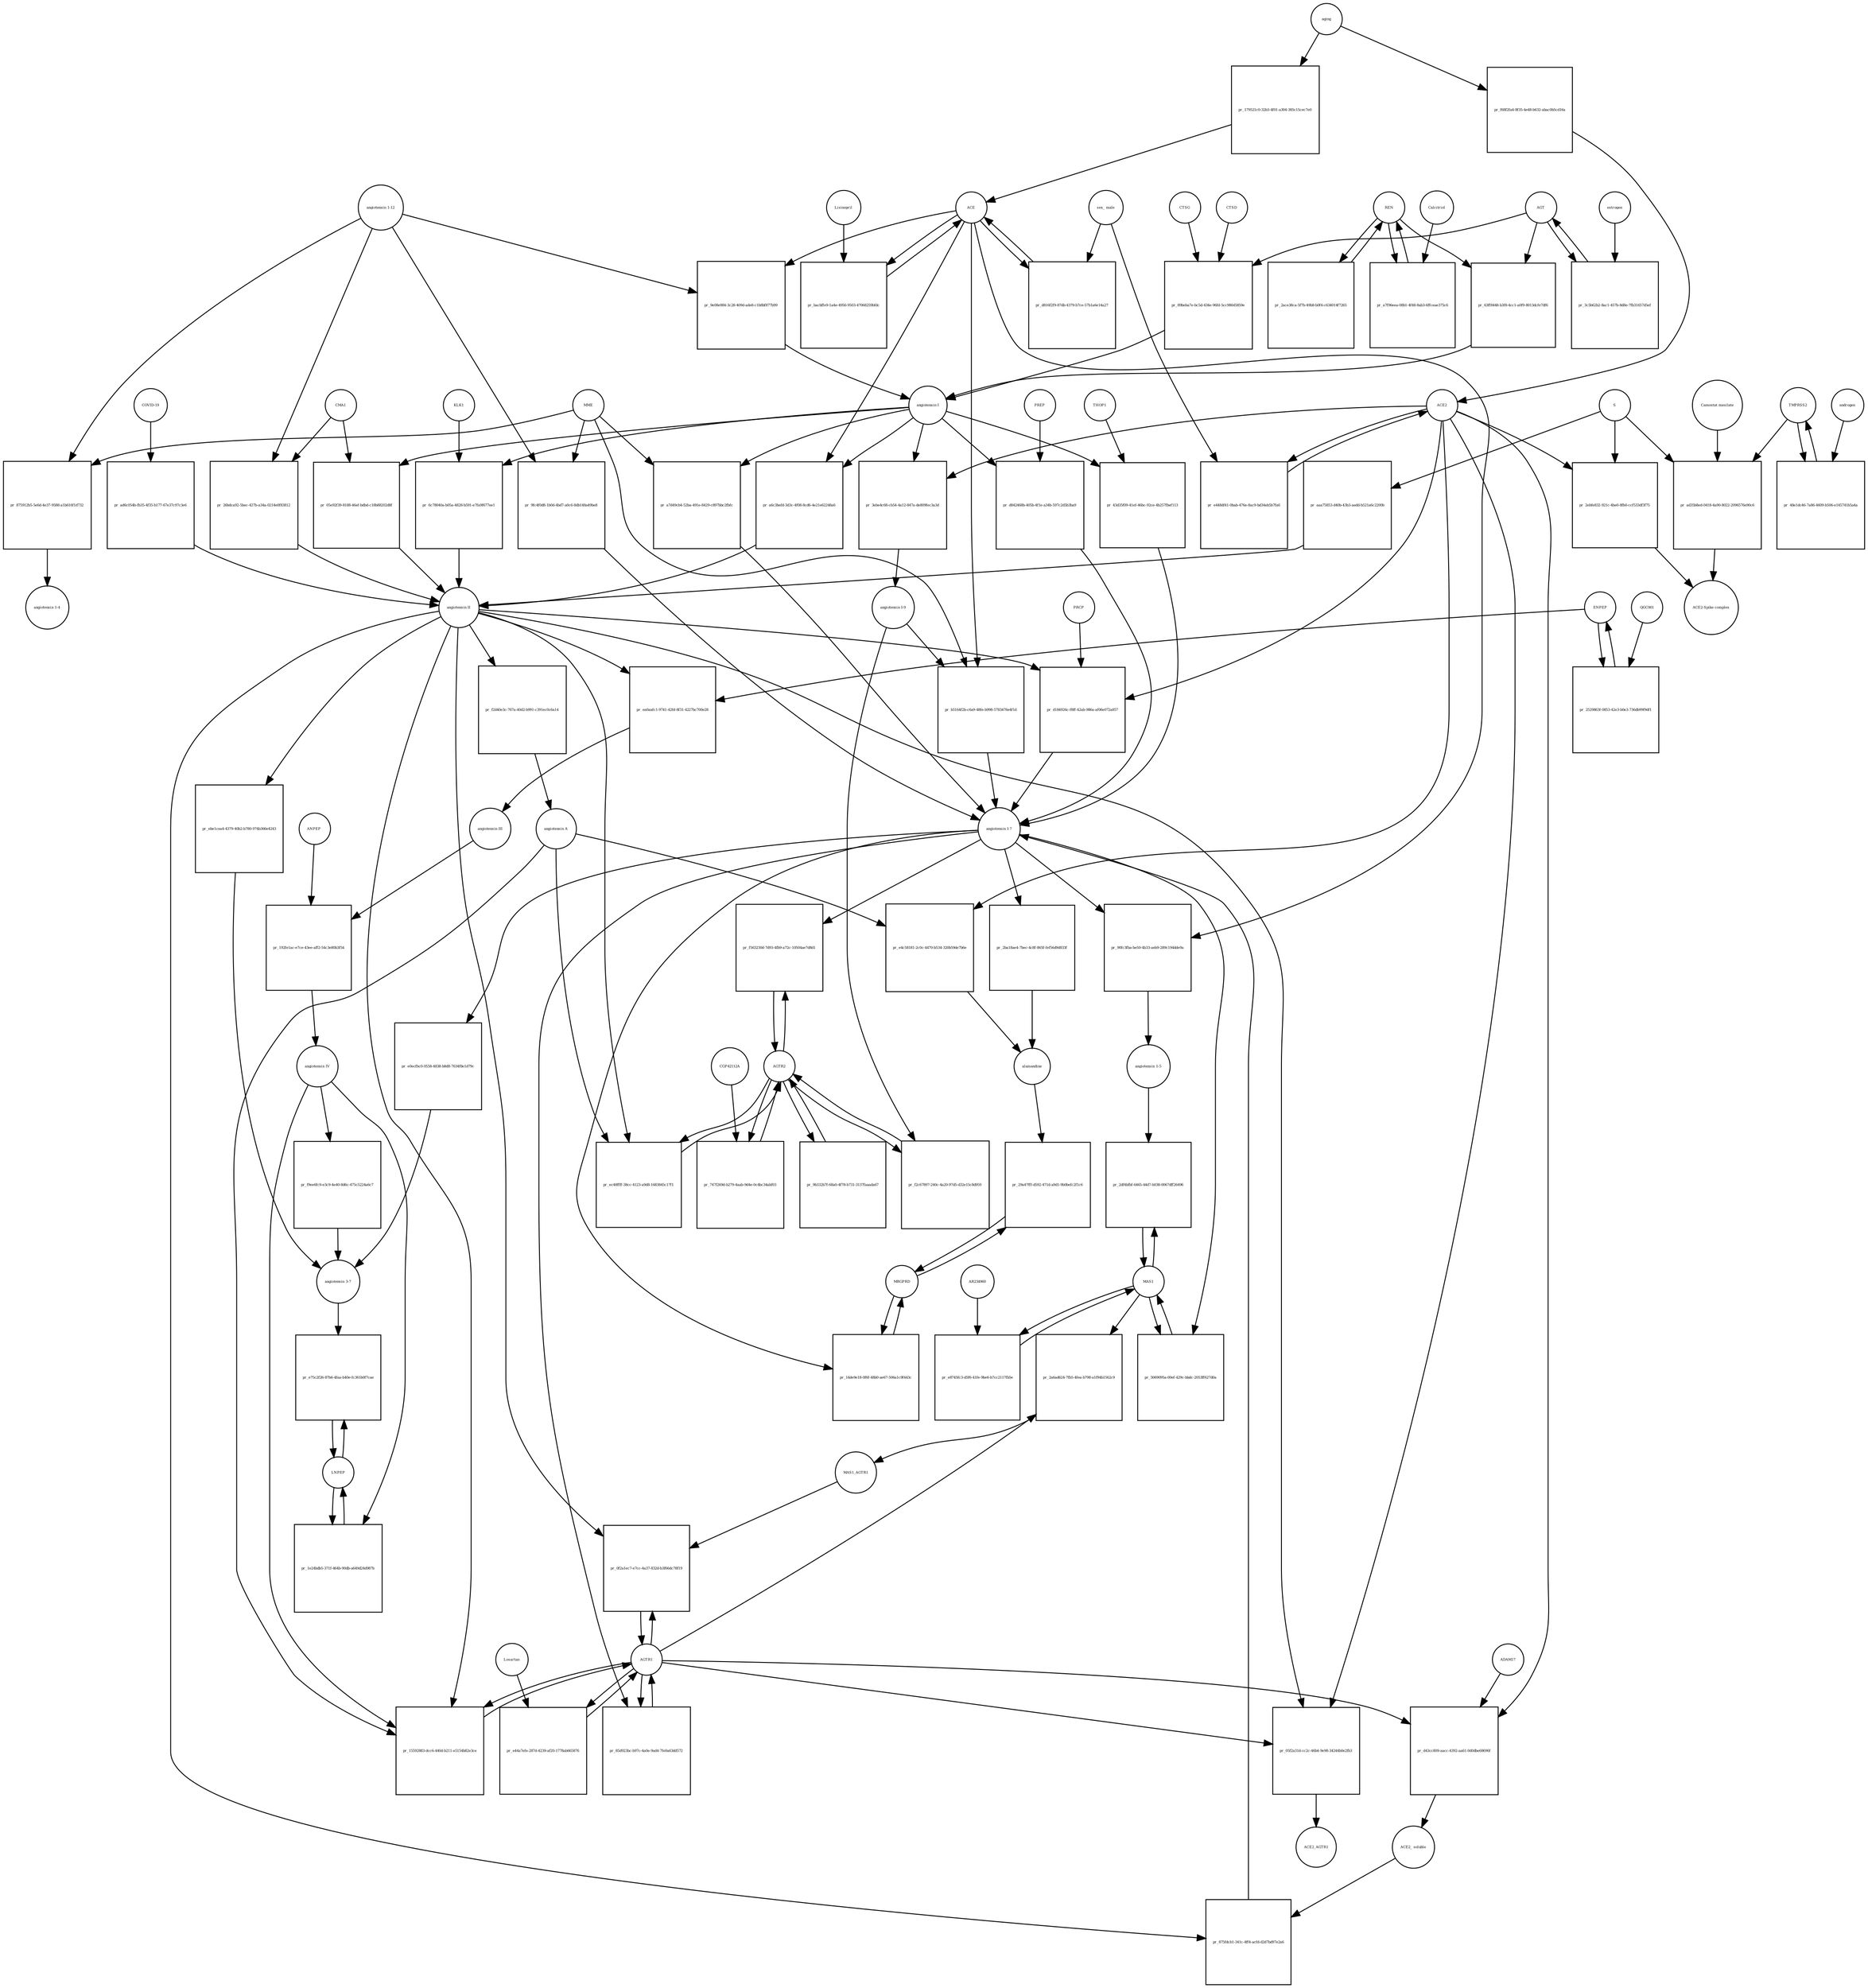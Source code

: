 strict digraph  {
"angiotensin I" [annotation="urn_miriam_obo.chebi_CHEBI%3A2718", bipartite=0, cls="simple chemical", fontsize=4, label="angiotensin I", shape=circle];
"pr_a6c3befd-3d3c-4f08-8cd6-4e21e62248a6" [annotation="", bipartite=1, cls=process, fontsize=4, label="pr_a6c3befd-3d3c-4f08-8cd6-4e21e62248a6", shape=square];
"angiotensin II" [annotation="urn_miriam_obo.chebi_CHEBI%3A2718", bipartite=0, cls="simple chemical", fontsize=4, label="angiotensin II", shape=circle];
ACE [annotation="urn_miriam_hgnc_HGNC%3A2707", bipartite=0, cls=macromolecule, fontsize=4, label=ACE, shape=circle];
"pr_3ebe4c68-cb54-4a12-847a-de809fec3a3d" [annotation="", bipartite=1, cls=process, fontsize=4, label="pr_3ebe4c68-cb54-4a12-847a-de809fec3a3d", shape=square];
"angiotensin I-9" [annotation="urn_miriam_obo.chebi_CHEBI%3A80128", bipartite=0, cls="simple chemical", fontsize=4, label="angiotensin I-9", shape=circle];
ACE2 [annotation="urn_miriam_hgnc_HGNC%3A13557", bipartite=0, cls=macromolecule, fontsize=4, label=ACE2, shape=circle];
"pr_b5164f2b-c6a9-48fe-b998-5783476e4f1d" [annotation="", bipartite=1, cls=process, fontsize=4, label="pr_b5164f2b-c6a9-48fe-b998-5783476e4f1d", shape=square];
"angiotensin I-7" [annotation="urn_miriam_obo.chebi_CHEBI%3A55438", bipartite=0, cls="simple chemical", fontsize=4, label="angiotensin I-7", shape=circle];
MME [annotation="urn_miriam_hgnc_HGNC%3A7154", bipartite=0, cls=macromolecule, fontsize=4, label=MME, shape=circle];
"pr_d184926c-f8ff-42ab-986a-af06e072a857" [annotation="", bipartite=1, cls=process, fontsize=4, label="pr_d184926c-f8ff-42ab-986a-af06e072a857", shape=square];
PRCP [annotation="urn_miriam_hgnc_HGNC%3A9344", bipartite=0, cls=macromolecule, fontsize=4, label=PRCP, shape=circle];
"pr_90fc3fba-be50-4b33-aeb9-289c194dde9a" [annotation="", bipartite=1, cls=process, fontsize=4, label="pr_90fc3fba-be50-4b33-aeb9-289c194dde9a", shape=square];
"angiotensin 1-5" [annotation="urn_miriam_obo.chebi_CHEBI%3A80129", bipartite=0, cls="simple chemical", fontsize=4, label="angiotensin 1-5", shape=circle];
REN [annotation="urn_miriam_hgnc_HGNC%3A9958", bipartite=0, cls=macromolecule, fontsize=4, label=REN, shape=circle];
"pr_a7f96eea-08b1-4f48-8ab3-6ffceae375c6" [annotation="", bipartite=1, cls="omitted process", fontsize=4, label="pr_a7f96eea-08b1-4f48-8ab3-6ffceae375c6", shape=square];
Calcitriol [annotation="urn_miriam_obo.chebi_CHEBI%3A17823", bipartite=0, cls="simple chemical", fontsize=4, label=Calcitriol, shape=circle];
AGT [annotation="urn_miriam_hgnc_HGNC%3A333", bipartite=0, cls=macromolecule, fontsize=4, label=AGT, shape=circle];
"pr_63ff8448-b3f8-4cc1-a0f9-8013dcfe7df6" [annotation="", bipartite=1, cls=process, fontsize=4, label="pr_63ff8448-b3f8-4cc1-a0f9-8013dcfe7df6", shape=square];
"pr_a7d49cb4-52ba-491e-8429-c897bbc2fbfc" [annotation="", bipartite=1, cls=process, fontsize=4, label="pr_a7d49cb4-52ba-491e-8429-c897bbc2fbfc", shape=square];
MAS1 [annotation="urn_miriam_hgnc_HGNC%3A6899", bipartite=0, cls=macromolecule, fontsize=4, label=MAS1, shape=circle];
"pr_2df4bfbf-6465-44d7-b038-0067dff26496" [annotation="", bipartite=1, cls=process, fontsize=4, label="pr_2df4bfbf-6465-44d7-b038-0067dff26496", shape=square];
"pr_2ba18ae4-7bec-4c8f-865f-fef56d9d833f" [annotation="", bipartite=1, cls=process, fontsize=4, label="pr_2ba18ae4-7bec-4c8f-865f-fef56d9d833f", shape=square];
alamandine [annotation="", bipartite=0, cls="simple chemical", fontsize=4, label=alamandine, shape=circle];
"pr_f2d40e3c-767a-40d2-b991-c391ec0c6a14" [annotation="", bipartite=1, cls=process, fontsize=4, label="pr_f2d40e3c-767a-40d2-b991-c391ec0c6a14", shape=square];
"angiotensin A" [annotation="urn_miriam_kegg.compound_C20970", bipartite=0, cls="simple chemical", fontsize=4, label="angiotensin A", shape=circle];
"pr_e4c58181-2c0c-4470-b534-320b59de7b6e" [annotation="", bipartite=1, cls=process, fontsize=4, label="pr_e4c58181-2c0c-4470-b534-320b59de7b6e", shape=square];
"pr_ea0aafc1-9741-42fd-8f31-4227bc700e28" [annotation="", bipartite=1, cls=process, fontsize=4, label="pr_ea0aafc1-9741-42fd-8f31-4227bc700e28", shape=square];
"angiotensin III" [annotation="urn_miriam_obo.chebi_CHEBI%3A89666", bipartite=0, cls="simple chemical", fontsize=4, label="angiotensin III", shape=circle];
ENPEP [annotation="", bipartite=0, cls=macromolecule, fontsize=4, label=ENPEP, shape=circle];
"pr_192fe1ac-e7ce-43ee-aff2-54c3e80b3f54" [annotation="", bipartite=1, cls=process, fontsize=4, label="pr_192fe1ac-e7ce-43ee-aff2-54c3e80b3f54", shape=square];
"angiotensin IV" [annotation="urn_miriam_pubmed_32333398|urn_miriam_obo.chebi_CHEBI%3A80127", bipartite=0, cls="simple chemical", fontsize=4, label="angiotensin IV", shape=circle];
"ANPEP " [annotation="urn_miriam_hgnc_HGNC%3A500", bipartite=0, cls=macromolecule, fontsize=4, label="ANPEP ", shape=circle];
AGTR2 [annotation="urn_miriam_hgnc_HGNC%3A338", bipartite=0, cls=macromolecule, fontsize=4, label=AGTR2, shape=circle];
"pr_747f269d-b279-4aab-9d4e-0c4bc34abf03" [annotation="", bipartite=1, cls=process, fontsize=4, label="pr_747f269d-b279-4aab-9d4e-0c4bc34abf03", shape=square];
CGP42112A [annotation="urn_miriam_obo.chebi_CHEBI%3A147302", bipartite=0, cls="simple chemical", fontsize=4, label=CGP42112A, shape=circle];
"pr_2ace38ca-5f7b-49b8-b0f4-c634014f7265" [annotation="", bipartite=1, cls=process, fontsize=4, label="pr_2ace38ca-5f7b-49b8-b0f4-c634014f7265", shape=square];
"pr_d43cc809-aacc-4392-aa61-0d0dbe68696f" [annotation="", bipartite=1, cls=process, fontsize=4, label="pr_d43cc809-aacc-4392-aa61-0d0dbe68696f", shape=square];
"ACE2_ soluble" [annotation="urn_miriam_hgnc.symbol_ACE2", bipartite=0, cls=macromolecule, fontsize=4, label="ACE2_ soluble", shape=circle];
ADAM17 [annotation="urn_miriam_hgnc_HGNC%3A195", bipartite=0, cls=macromolecule, fontsize=4, label=ADAM17, shape=circle];
AGTR1 [annotation="urn_miriam_hgnc_HGNC%3A336", bipartite=0, cls=macromolecule, fontsize=4, label=AGTR1, shape=circle];
"pr_ec48ffff-38cc-4123-a9d8-1683845c17f1" [annotation="", bipartite=1, cls=process, fontsize=4, label="pr_ec48ffff-38cc-4123-a9d8-1683845c17f1", shape=square];
"pr_f68f2fa4-8f35-4e48-b632-abac0b5cd16a" [annotation="", bipartite=1, cls=process, fontsize=4, label="pr_f68f2fa4-8f35-4e48-b632-abac0b5cd16a", shape=square];
aging [annotation="urn_miriam_obo.go_GO%3A0007568", bipartite=0, cls=phenotype, fontsize=4, label=aging, shape=circle];
MRGPRD [annotation="urn_miriam_hgnc_HGNC%3A29626", bipartite=0, cls=macromolecule, fontsize=4, label=MRGPRD, shape=circle];
"pr_29a47fff-d592-471d-a9d1-9b0befc2f1c6" [annotation="", bipartite=1, cls=process, fontsize=4, label="pr_29a47fff-d592-471d-a9d1-9b0befc2f1c6", shape=square];
"pr_875fdcb1-341c-4ff4-acfd-d2d7bd97e2a6" [annotation="", bipartite=1, cls=process, fontsize=4, label="pr_875fdcb1-341c-4ff4-acfd-d2d7bd97e2a6", shape=square];
"pr_179521c0-32b3-4f01-a304-385c15cec7e0" [annotation="", bipartite=1, cls=process, fontsize=4, label="pr_179521c0-32b3-4f01-a304-385c15cec7e0", shape=square];
"pr_e448df41-0bab-476e-8ac9-bd34eb5b7fa6" [annotation="", bipartite=1, cls=process, fontsize=4, label="pr_e448df41-0bab-476e-8ac9-bd34eb5b7fa6", shape=square];
"sex_ male" [annotation=urn_miriam_mesh_D008297, bipartite=0, cls=phenotype, fontsize=4, label="sex_ male", shape=circle];
"pr_aaa75853-d40b-43b3-aedd-b521a6c2200b" [annotation="", bipartite=1, cls=process, fontsize=4, label="pr_aaa75853-d40b-43b3-aedd-b521a6c2200b", shape=square];
S [annotation="urn_miriam_uniprot_P0DTC2|urn_miriam_uniprot_P59594", bipartite=0, cls=macromolecule, fontsize=4, label=S, shape=circle];
"pr_d816f2f9-87db-4379-b7ce-57b1a6e14a27" [annotation="", bipartite=1, cls=process, fontsize=4, label="pr_d816f2f9-87db-4379-b7ce-57b1a6e14a27", shape=square];
"pr_15592883-dcc6-440d-b211-e5154b82e3ce" [annotation="", bipartite=1, cls=process, fontsize=4, label="pr_15592883-dcc6-440d-b211-e5154b82e3ce", shape=square];
"pr_05f2a31d-cc2c-46b4-9e98-34244b0e2fb3" [annotation="", bipartite=1, cls=process, fontsize=4, label="pr_05f2a31d-cc2c-46b4-9e98-34244b0e2fb3", shape=square];
ACE2_AGTR1 [annotation=urn_miriam_pubmed_25225202, bipartite=0, cls=complex, fontsize=4, label=ACE2_AGTR1, shape=circle];
"pr_2ebfe832-921c-4be0-8fb0-ccf533df3f75" [annotation="", bipartite=1, cls=process, fontsize=4, label="pr_2ebfe832-921c-4be0-8fb0-ccf533df3f75", shape=square];
"ACE2-Spike complex" [annotation=urn_miriam_pubmed_32275855, bipartite=0, cls=complex, fontsize=4, label="ACE2-Spike complex", shape=circle];
"pr_ad6c054b-fb35-4f35-b177-67e37c97c3e6" [annotation="", bipartite=1, cls=process, fontsize=4, label="pr_ad6c054b-fb35-4f35-b177-67e37c97c3e6", shape=square];
"COVID-19" [annotation="urn_miriam_taxonomy_2697049|urn_miriam_mesh_C000657245", bipartite=0, cls=phenotype, fontsize=4, label="COVID-19", shape=circle];
"angiotensin 1-12" [annotation=urn_miriam_pubmed_27465904, bipartite=0, cls="simple chemical", fontsize=4, label="angiotensin 1-12", shape=circle];
"pr_26bdca92-5bec-427b-a34a-0214e0f83812" [annotation="", bipartite=1, cls=process, fontsize=4, label="pr_26bdca92-5bec-427b-a34a-0214e0f83812", shape=square];
CMA1 [annotation="urn_miriam_hgnc_HGNC%3A2097", bipartite=0, cls=macromolecule, fontsize=4, label=CMA1, shape=circle];
TMPRSS2 [annotation="urn_miriam_hgnc_HGNC%3A11876", bipartite=0, cls=macromolecule, fontsize=4, label=TMPRSS2, shape=circle];
"pr_48e1dc46-7a86-4609-b506-e145741b5a4a" [annotation="", bipartite=1, cls="omitted process", fontsize=4, label="pr_48e1dc46-7a86-4609-b506-e145741b5a4a", shape=square];
androgen [annotation="urn_miriam_obo.chebi_CHEBI%3A50113", bipartite=0, cls="simple chemical", fontsize=4, label=androgen, shape=circle];
"pr_3c5b62b2-8ac1-457b-8d8e-7fb31657d5ef" [annotation="", bipartite=1, cls="omitted process", fontsize=4, label="pr_3c5b62b2-8ac1-457b-8d8e-7fb31657d5ef", shape=square];
estrogen [annotation="urn_miriam_obo.chebi_CHEBI%3A50114", bipartite=0, cls="simple chemical", fontsize=4, label=estrogen, shape=circle];
"pr_875912b5-5e6d-4e37-9588-a1b616f1d732" [annotation="", bipartite=1, cls=process, fontsize=4, label="pr_875912b5-5e6d-4e37-9588-a1b616f1d732", shape=square];
"angiotensin 1-4" [annotation=urn_miriam_pubmed_22490446, bipartite=0, cls="simple chemical", fontsize=4, label="angiotensin 1-4", shape=circle];
"pr_2a6ad624-7fb5-4fea-b798-a1f94b1562c9" [annotation="", bipartite=1, cls=process, fontsize=4, label="pr_2a6ad624-7fb5-4fea-b798-a1f94b1562c9", shape=square];
MAS1_AGTR1 [annotation=urn_miriam_pubmed_15809376, bipartite=0, cls=complex, fontsize=4, label=MAS1_AGTR1, shape=circle];
"pr_0f2a1ec7-e7cc-4a37-832d-b3f66dc78f19" [annotation="", bipartite=1, cls=process, fontsize=4, label="pr_0f2a1ec7-e7cc-4a37-832d-b3f66dc78f19", shape=square];
"pr_bacbffe9-1a4e-4956-9503-47068259bfdc" [annotation="", bipartite=1, cls=process, fontsize=4, label="pr_bacbffe9-1a4e-4956-9503-47068259bfdc", shape=square];
Lisinopril [annotation="urn_miriam_obo.chebi_CHEBI%3A43755", bipartite=0, cls="simple chemical", fontsize=4, label=Lisinopril, shape=circle];
"pr_9e08e984-3c28-409d-ade8-c1b8bf877b99" [annotation="", bipartite=1, cls=process, fontsize=4, label="pr_9e08e984-3c28-409d-ade8-c1b8bf877b99", shape=square];
LNPEP [annotation="urn_miriam_hgnc_HGNC%3A6656", bipartite=0, cls=macromolecule, fontsize=4, label=LNPEP, shape=circle];
"pr_1e24bdb5-371f-464b-90db-a649d24d987b" [annotation="", bipartite=1, cls=process, fontsize=4, label="pr_1e24bdb5-371f-464b-90db-a649d24d987b", shape=square];
"pr_9fc4f0d8-1b0d-4bd7-a0c6-8db148a49be8" [annotation="", bipartite=1, cls=process, fontsize=4, label="pr_9fc4f0d8-1b0d-4bd7-a0c6-8db148a49be8", shape=square];
"pr_e8745fc3-d5f6-41fe-9be6-b7cc2117fb5e" [annotation="", bipartite=1, cls=process, fontsize=4, label="pr_e8745fc3-d5f6-41fe-9be6-b7cc2117fb5e", shape=square];
AR234960 [annotation="urn_miriam_pubchem.compound_146025955", bipartite=0, cls="simple chemical", fontsize=4, label=AR234960, shape=circle];
"pr_2529863f-0853-42e3-b0e3-736db99f9df1" [annotation="", bipartite=1, cls=process, fontsize=4, label="pr_2529863f-0853-42e3-b0e3-736db99f9df1", shape=square];
QGC001 [annotation=urn_miriam_pubmed_24337978, bipartite=0, cls="simple chemical", fontsize=4, label=QGC001, shape=circle];
"pr_89beba7e-bc5d-434e-96fd-5cc980d5859e" [annotation="", bipartite=1, cls=process, fontsize=4, label="pr_89beba7e-bc5d-434e-96fd-5cc980d5859e", shape=square];
CTSD [annotation="urn_miriam_hgnc_HGNC%3A2529", bipartite=0, cls=macromolecule, fontsize=4, label=CTSD, shape=circle];
CTSG [annotation="urn_miriam_hgnc_HGNC%3A2532", bipartite=0, cls=macromolecule, fontsize=4, label=CTSG, shape=circle];
"pr_05e92f39-8188-46ef-bdbd-c18b88202d8f" [annotation="", bipartite=1, cls=process, fontsize=4, label="pr_05e92f39-8188-46ef-bdbd-c18b88202d8f", shape=square];
"pr_6c78040a-b05a-4828-b591-e7fa9f677ee1" [annotation="", bipartite=1, cls=process, fontsize=4, label="pr_6c78040a-b05a-4828-b591-e7fa9f677ee1", shape=square];
KLK1 [annotation="urn_miriam_hgnc_HGNC%3A6357|urn_miriam_pubmed_6555043", bipartite=0, cls=macromolecule, fontsize=4, label=KLK1, shape=circle];
"pr_43d35f09-41ef-46bc-92ce-4b257fbef113" [annotation="", bipartite=1, cls=process, fontsize=4, label="pr_43d35f09-41ef-46bc-92ce-4b257fbef113", shape=square];
THOP1 [annotation="urn_miriam_hgnc_HGNC%3A11793", bipartite=0, cls=macromolecule, fontsize=4, label=THOP1, shape=circle];
"pr_d842468b-405b-4f1e-a34b-597c2d5b3ba9" [annotation="", bipartite=1, cls=process, fontsize=4, label="pr_d842468b-405b-4f1e-a34b-597c2d5b3ba9", shape=square];
PREP [annotation="urn_miriam_hgnc_HGNC%3A9358", bipartite=0, cls=macromolecule, fontsize=4, label=PREP, shape=circle];
"pr_e44a7efe-287d-4239-af20-1778ab665876" [annotation="", bipartite=1, cls=process, fontsize=4, label="pr_e44a7efe-287d-4239-af20-1778ab665876", shape=square];
Losartan [annotation="urn_miriam_obo.chebi_CHEBI%3A6541", bipartite=0, cls="simple chemical", fontsize=4, label=Losartan, shape=circle];
"pr_85d923bc-b97c-4a0e-9ad4-7fe0a63dd572" [annotation="", bipartite=1, cls=process, fontsize=4, label="pr_85d923bc-b97c-4a0e-9ad4-7fe0a63dd572", shape=square];
"pr_9b332b7f-68a0-4f78-b731-3137faaada67" [annotation="", bipartite=1, cls=process, fontsize=4, label="pr_9b332b7f-68a0-4f78-b731-3137faaada67", shape=square];
"pr_f563230d-7d93-4fb9-a72c-10504ae7d8d1" [annotation="", bipartite=1, cls=process, fontsize=4, label="pr_f563230d-7d93-4fb9-a72c-10504ae7d8d1", shape=square];
"pr_f2c67897-240c-4a20-97d5-d32e15c8d959" [annotation="", bipartite=1, cls=process, fontsize=4, label="pr_f2c67897-240c-4a20-97d5-d32e15c8d959", shape=square];
"pr_5069095a-00ef-429c-bbdc-2053ff627d0a" [annotation="", bipartite=1, cls=process, fontsize=4, label="pr_5069095a-00ef-429c-bbdc-2053ff627d0a", shape=square];
"pr_14de9e18-0f6f-48b0-ae67-506a1c9f443c" [annotation="", bipartite=1, cls=process, fontsize=4, label="pr_14de9e18-0f6f-48b0-ae67-506a1c9f443c", shape=square];
"pr_e0ecfbc0-0558-4838-b8d8-7634f8e1d79c" [annotation="", bipartite=1, cls=process, fontsize=4, label="pr_e0ecfbc0-0558-4838-b8d8-7634f8e1d79c", shape=square];
"angiotensin 3-7" [annotation=urn_miriam_pubmed_30934934, bipartite=0, cls="simple chemical", fontsize=4, label="angiotensin 3-7", shape=circle];
"pr_ebe1cea4-4379-40b2-b780-974b366e4243" [annotation="", bipartite=1, cls=process, fontsize=4, label="pr_ebe1cea4-4379-40b2-b780-974b366e4243", shape=square];
"pr_f9ee6fc9-e3c9-4e40-8d6c-475c5224a6c7" [annotation="", bipartite=1, cls=process, fontsize=4, label="pr_f9ee6fc9-e3c9-4e40-8d6c-475c5224a6c7", shape=square];
"pr_ad35b8ed-0418-4a90-8022-2096576e90c6" [annotation="", bipartite=1, cls="omitted process", fontsize=4, label="pr_ad35b8ed-0418-4a90-8022-2096576e90c6", shape=square];
"Camostat mesilate" [annotation="urn_miriam_obo.chebi_CHEBI%3A135632", bipartite=0, cls="simple chemical", fontsize=4, label="Camostat mesilate", shape=circle];
"pr_e75c2f26-87b6-4faa-b40e-fc361b0f7cae" [annotation="", bipartite=1, cls=process, fontsize=4, label="pr_e75c2f26-87b6-4faa-b40e-fc361b0f7cae", shape=square];
"angiotensin I" -> "pr_a6c3befd-3d3c-4f08-8cd6-4e21e62248a6"  [annotation="", interaction_type=consumption];
"angiotensin I" -> "pr_3ebe4c68-cb54-4a12-847a-de809fec3a3d"  [annotation="", interaction_type=consumption];
"angiotensin I" -> "pr_a7d49cb4-52ba-491e-8429-c897bbc2fbfc"  [annotation="", interaction_type=consumption];
"angiotensin I" -> "pr_05e92f39-8188-46ef-bdbd-c18b88202d8f"  [annotation="", interaction_type=consumption];
"angiotensin I" -> "pr_6c78040a-b05a-4828-b591-e7fa9f677ee1"  [annotation="", interaction_type=consumption];
"angiotensin I" -> "pr_43d35f09-41ef-46bc-92ce-4b257fbef113"  [annotation="", interaction_type=consumption];
"angiotensin I" -> "pr_d842468b-405b-4f1e-a34b-597c2d5b3ba9"  [annotation="", interaction_type=consumption];
"pr_a6c3befd-3d3c-4f08-8cd6-4e21e62248a6" -> "angiotensin II"  [annotation="", interaction_type=production];
"angiotensin II" -> "pr_d184926c-f8ff-42ab-986a-af06e072a857"  [annotation="", interaction_type=consumption];
"angiotensin II" -> "pr_f2d40e3c-767a-40d2-b991-c391ec0c6a14"  [annotation="", interaction_type=consumption];
"angiotensin II" -> "pr_ea0aafc1-9741-42fd-8f31-4227bc700e28"  [annotation="", interaction_type=consumption];
"angiotensin II" -> "pr_ec48ffff-38cc-4123-a9d8-1683845c17f1"  [annotation="urn_miriam_pubmed_17630322|urn_miriam_taxonomy_9606|urn_miriam_pubmed_17138938", interaction_type=stimulation];
"angiotensin II" -> "pr_875fdcb1-341c-4ff4-acfd-d2d7bd97e2a6"  [annotation="", interaction_type=consumption];
"angiotensin II" -> "pr_15592883-dcc6-440d-b211-e5154b82e3ce"  [annotation="urn_miriam_pubmed_17630322|urn_miriam_taxonomy_40674|urn_miriam_pubmed_26497614|urn_miriam_pubmed_32333398|urn_miriam_pubmed_17138938", interaction_type=stimulation];
"angiotensin II" -> "pr_05f2a31d-cc2c-46b4-9e98-34244b0e2fb3"  [annotation="urn_miriam_pubmed_25225202|urn_miriam_taxonomy_40674", interaction_type=inhibition];
"angiotensin II" -> "pr_0f2a1ec7-e7cc-4a37-832d-b3f66dc78f19"  [annotation="urn_miriam_pubmed_15809376|urn_miriam_taxonomy_40674", interaction_type=stimulation];
"angiotensin II" -> "pr_ebe1cea4-4379-40b2-b780-974b366e4243"  [annotation="", interaction_type=consumption];
ACE -> "pr_a6c3befd-3d3c-4f08-8cd6-4e21e62248a6"  [annotation="urn_miriam_taxonomy_9606|urn_miriam_pubmed_190881|urn_miriam_pubmed_10969042", interaction_type=catalysis];
ACE -> "pr_b5164f2b-c6a9-48fe-b998-5783476e4f1d"  [annotation="urn_miriam_pubmed_15283675|urn_miriam_taxonomy_9606", interaction_type=catalysis];
ACE -> "pr_90fc3fba-be50-4b33-aeb9-289c194dde9a"  [annotation="urn_miriam_pubmed_10969042|urn_miriam_taxonomy_9606", interaction_type=catalysis];
ACE -> "pr_d816f2f9-87db-4379-b7ce-57b1a6e14a27"  [annotation="", interaction_type=consumption];
ACE -> "pr_bacbffe9-1a4e-4956-9503-47068259bfdc"  [annotation="", interaction_type=consumption];
ACE -> "pr_9e08e984-3c28-409d-ade8-c1b8bf877b99"  [annotation="urn_miriam_pubmed_22490446|urn_miriam_taxonomy_10116", interaction_type=catalysis];
"pr_3ebe4c68-cb54-4a12-847a-de809fec3a3d" -> "angiotensin I-9"  [annotation="", interaction_type=production];
"angiotensin I-9" -> "pr_b5164f2b-c6a9-48fe-b998-5783476e4f1d"  [annotation="", interaction_type=consumption];
"angiotensin I-9" -> "pr_f2c67897-240c-4a20-97d5-d32e15c8d959"  [annotation="urn_miriam_pubmed_30048754|urn_miriam_taxonomy_10116", interaction_type=stimulation];
ACE2 -> "pr_3ebe4c68-cb54-4a12-847a-de809fec3a3d"  [annotation="urn_miriam_pubmed_10969042|urn_miriam_taxonomy_9606", interaction_type=catalysis];
ACE2 -> "pr_d184926c-f8ff-42ab-986a-af06e072a857"  [annotation="urn_miriam_taxonomy_10090|urn_miriam_pubmed_23392115", interaction_type=catalysis];
ACE2 -> "pr_e4c58181-2c0c-4470-b534-320b59de7b6e"  [annotation="urn_miriam_pubmed_23446738|urn_miriam_taxonomy_9606", interaction_type=catalysis];
ACE2 -> "pr_d43cc809-aacc-4392-aa61-0d0dbe68696f"  [annotation="", interaction_type=consumption];
ACE2 -> "pr_e448df41-0bab-476e-8ac9-bd34eb5b7fa6"  [annotation="", interaction_type=consumption];
ACE2 -> "pr_05f2a31d-cc2c-46b4-9e98-34244b0e2fb3"  [annotation="", interaction_type=consumption];
ACE2 -> "pr_2ebfe832-921c-4be0-8fb0-ccf533df3f75"  [annotation="", interaction_type=consumption];
"pr_b5164f2b-c6a9-48fe-b998-5783476e4f1d" -> "angiotensin I-7"  [annotation="", interaction_type=production];
"angiotensin I-7" -> "pr_90fc3fba-be50-4b33-aeb9-289c194dde9a"  [annotation="", interaction_type=consumption];
"angiotensin I-7" -> "pr_2ba18ae4-7bec-4c8f-865f-fef56d9d833f"  [annotation="", interaction_type=consumption];
"angiotensin I-7" -> "pr_85d923bc-b97c-4a0e-9ad4-7fe0a63dd572"  [annotation="urn_miriam_pubmed_29928987|urn_miriam_taxonomy_9606", interaction_type=inhibition];
"angiotensin I-7" -> "pr_f563230d-7d93-4fb9-a72c-10504ae7d8d1"  [annotation="urn_miriam_pubmed_15767466|urn_miriam_taxonomy_10116", interaction_type=stimulation];
"angiotensin I-7" -> "pr_5069095a-00ef-429c-bbdc-2053ff627d0a"  [annotation="urn_miriam_pubmed_27217404|urn_miriam_taxonomy_9606", interaction_type=stimulation];
"angiotensin I-7" -> "pr_14de9e18-0f6f-48b0-ae67-506a1c9f443c"  [annotation="urn_miriam_pubmed_27217404|urn_miriam_taxonomy_9606", interaction_type=stimulation];
"angiotensin I-7" -> "pr_e0ecfbc0-0558-4838-b8d8-7634f8e1d79c"  [annotation="", interaction_type=consumption];
MME -> "pr_b5164f2b-c6a9-48fe-b998-5783476e4f1d"  [annotation="urn_miriam_pubmed_15283675|urn_miriam_taxonomy_9606", interaction_type=catalysis];
MME -> "pr_a7d49cb4-52ba-491e-8429-c897bbc2fbfc"  [annotation="urn_miriam_taxonomy_9606|urn_miriam_pubmed_15283675", interaction_type=catalysis];
MME -> "pr_875912b5-5e6d-4e37-9588-a1b616f1d732"  [annotation="urn_miriam_pubmed_22490446|urn_miriam_taxonomy_10116", interaction_type=catalysis];
MME -> "pr_9fc4f0d8-1b0d-4bd7-a0c6-8db148a49be8"  [annotation="urn_miriam_pubmed_22490446|urn_miriam_taxonomy_10116", interaction_type=catalysis];
"pr_d184926c-f8ff-42ab-986a-af06e072a857" -> "angiotensin I-7"  [annotation="", interaction_type=production];
PRCP -> "pr_d184926c-f8ff-42ab-986a-af06e072a857"  [annotation="urn_miriam_taxonomy_10090|urn_miriam_pubmed_23392115", interaction_type=catalysis];
"pr_90fc3fba-be50-4b33-aeb9-289c194dde9a" -> "angiotensin 1-5"  [annotation="", interaction_type=production];
"angiotensin 1-5" -> "pr_2df4bfbf-6465-44d7-b038-0067dff26496"  [annotation="urn_miriam_pubmed_27660028|urn_miriam_taxonomy_10116|urn_miriam_taxonomy_9606|urn_miriam_pubmed_27217404", interaction_type=stimulation];
REN -> "pr_a7f96eea-08b1-4f48-8ab3-6ffceae375c6"  [annotation="", interaction_type=consumption];
REN -> "pr_63ff8448-b3f8-4cc1-a0f9-8013dcfe7df6"  [annotation="urn_miriam_pubmed_10585461|urn_miriam_pubmed_30934934|urn_miriam_pubmed_6172448|urn_miriam_taxonomy_9606", interaction_type=catalysis];
REN -> "pr_2ace38ca-5f7b-49b8-b0f4-c634014f7265"  [annotation="", interaction_type=consumption];
"pr_a7f96eea-08b1-4f48-8ab3-6ffceae375c6" -> REN  [annotation="", interaction_type=production];
Calcitriol -> "pr_a7f96eea-08b1-4f48-8ab3-6ffceae375c6"  [annotation="", interaction_type=inhibition];
AGT -> "pr_63ff8448-b3f8-4cc1-a0f9-8013dcfe7df6"  [annotation="", interaction_type=consumption];
AGT -> "pr_3c5b62b2-8ac1-457b-8d8e-7fb31657d5ef"  [annotation="", interaction_type=consumption];
AGT -> "pr_89beba7e-bc5d-434e-96fd-5cc980d5859e"  [annotation="", interaction_type=consumption];
"pr_63ff8448-b3f8-4cc1-a0f9-8013dcfe7df6" -> "angiotensin I"  [annotation="", interaction_type=production];
"pr_a7d49cb4-52ba-491e-8429-c897bbc2fbfc" -> "angiotensin I-7"  [annotation="", interaction_type=production];
MAS1 -> "pr_2df4bfbf-6465-44d7-b038-0067dff26496"  [annotation="", interaction_type=consumption];
MAS1 -> "pr_2a6ad624-7fb5-4fea-b798-a1f94b1562c9"  [annotation="", interaction_type=consumption];
MAS1 -> "pr_e8745fc3-d5f6-41fe-9be6-b7cc2117fb5e"  [annotation="", interaction_type=consumption];
MAS1 -> "pr_5069095a-00ef-429c-bbdc-2053ff627d0a"  [annotation="", interaction_type=consumption];
"pr_2df4bfbf-6465-44d7-b038-0067dff26496" -> MAS1  [annotation="", interaction_type=production];
"pr_2ba18ae4-7bec-4c8f-865f-fef56d9d833f" -> alamandine  [annotation="", interaction_type=production];
alamandine -> "pr_29a47fff-d592-471d-a9d1-9b0befc2f1c6"  [annotation="urn_miriam_pubmed_23446738|urn_miriam_taxonomy_9606", interaction_type=stimulation];
"pr_f2d40e3c-767a-40d2-b991-c391ec0c6a14" -> "angiotensin A"  [annotation="", interaction_type=production];
"angiotensin A" -> "pr_e4c58181-2c0c-4470-b534-320b59de7b6e"  [annotation="", interaction_type=consumption];
"angiotensin A" -> "pr_ec48ffff-38cc-4123-a9d8-1683845c17f1"  [annotation="urn_miriam_pubmed_17630322|urn_miriam_taxonomy_9606|urn_miriam_pubmed_17138938", interaction_type=stimulation];
"angiotensin A" -> "pr_15592883-dcc6-440d-b211-e5154b82e3ce"  [annotation="urn_miriam_pubmed_17630322|urn_miriam_taxonomy_40674|urn_miriam_pubmed_26497614|urn_miriam_pubmed_32333398|urn_miriam_pubmed_17138938", interaction_type=stimulation];
"pr_e4c58181-2c0c-4470-b534-320b59de7b6e" -> alamandine  [annotation="", interaction_type=production];
"pr_ea0aafc1-9741-42fd-8f31-4227bc700e28" -> "angiotensin III"  [annotation="", interaction_type=production];
"angiotensin III" -> "pr_192fe1ac-e7ce-43ee-aff2-54c3e80b3f54"  [annotation="", interaction_type=consumption];
ENPEP -> "pr_ea0aafc1-9741-42fd-8f31-4227bc700e28"  [annotation="urn_miriam_pubmed_8876246|urn_miriam_taxonomy_10090", interaction_type=catalysis];
ENPEP -> "pr_2529863f-0853-42e3-b0e3-736db99f9df1"  [annotation="", interaction_type=consumption];
"pr_192fe1ac-e7ce-43ee-aff2-54c3e80b3f54" -> "angiotensin IV"  [annotation="", interaction_type=production];
"angiotensin IV" -> "pr_15592883-dcc6-440d-b211-e5154b82e3ce"  [annotation="urn_miriam_pubmed_17630322|urn_miriam_taxonomy_40674|urn_miriam_pubmed_26497614|urn_miriam_pubmed_32333398|urn_miriam_pubmed_17138938", interaction_type=stimulation];
"angiotensin IV" -> "pr_1e24bdb5-371f-464b-90db-a649d24d987b"  [annotation="urn_miriam_pubmed_11707427|urn_miriam_taxonomy_10090", interaction_type=stimulation];
"angiotensin IV" -> "pr_f9ee6fc9-e3c9-4e40-8d6c-475c5224a6c7"  [annotation="", interaction_type=consumption];
"ANPEP " -> "pr_192fe1ac-e7ce-43ee-aff2-54c3e80b3f54"  [annotation="urn_miriam_pubmed_8876246|urn_miriam_taxonomy_10090", interaction_type=catalysis];
AGTR2 -> "pr_747f269d-b279-4aab-9d4e-0c4bc34abf03"  [annotation="", interaction_type=consumption];
AGTR2 -> "pr_ec48ffff-38cc-4123-a9d8-1683845c17f1"  [annotation="", interaction_type=consumption];
AGTR2 -> "pr_9b332b7f-68a0-4f78-b731-3137faaada67"  [annotation="", interaction_type=consumption];
AGTR2 -> "pr_f563230d-7d93-4fb9-a72c-10504ae7d8d1"  [annotation="", interaction_type=consumption];
AGTR2 -> "pr_f2c67897-240c-4a20-97d5-d32e15c8d959"  [annotation="", interaction_type=consumption];
"pr_747f269d-b279-4aab-9d4e-0c4bc34abf03" -> AGTR2  [annotation="", interaction_type=production];
CGP42112A -> "pr_747f269d-b279-4aab-9d4e-0c4bc34abf03"  [annotation=urn_miriam_pubmed_25014541, interaction_type=stimulation];
"pr_2ace38ca-5f7b-49b8-b0f4-c634014f7265" -> REN  [annotation="", interaction_type=production];
"pr_d43cc809-aacc-4392-aa61-0d0dbe68696f" -> "ACE2_ soluble"  [annotation="", interaction_type=production];
"ACE2_ soluble" -> "pr_875fdcb1-341c-4ff4-acfd-d2d7bd97e2a6"  [annotation="urn_miriam_pubmed_28512108|urn_miriam_taxonomy_9606", interaction_type=stimulation];
ADAM17 -> "pr_d43cc809-aacc-4392-aa61-0d0dbe68696f"  [annotation="urn_miriam_pubmed_24227843|urn_miriam_taxonomy_9606|urn_miriam_pubmed_32333398|urn_miriam_pubmed_28512108", interaction_type=catalysis];
AGTR1 -> "pr_d43cc809-aacc-4392-aa61-0d0dbe68696f"  [annotation="urn_miriam_pubmed_24227843|urn_miriam_taxonomy_9606|urn_miriam_pubmed_32333398|urn_miriam_pubmed_28512108", interaction_type=stimulation];
AGTR1 -> "pr_15592883-dcc6-440d-b211-e5154b82e3ce"  [annotation="", interaction_type=consumption];
AGTR1 -> "pr_05f2a31d-cc2c-46b4-9e98-34244b0e2fb3"  [annotation="", interaction_type=consumption];
AGTR1 -> "pr_2a6ad624-7fb5-4fea-b798-a1f94b1562c9"  [annotation="", interaction_type=consumption];
AGTR1 -> "pr_0f2a1ec7-e7cc-4a37-832d-b3f66dc78f19"  [annotation="", interaction_type=consumption];
AGTR1 -> "pr_e44a7efe-287d-4239-af20-1778ab665876"  [annotation="", interaction_type=consumption];
AGTR1 -> "pr_85d923bc-b97c-4a0e-9ad4-7fe0a63dd572"  [annotation="", interaction_type=consumption];
"pr_ec48ffff-38cc-4123-a9d8-1683845c17f1" -> AGTR2  [annotation="", interaction_type=production];
"pr_f68f2fa4-8f35-4e48-b632-abac0b5cd16a" -> ACE2  [annotation="", interaction_type=production];
aging -> "pr_f68f2fa4-8f35-4e48-b632-abac0b5cd16a"  [annotation="urn_miriam_pubmed_20689271|urn_miriam_taxonomy_10116", interaction_type=inhibition];
aging -> "pr_179521c0-32b3-4f01-a304-385c15cec7e0"  [annotation="urn_miriam_pubmed_20689271|urn_miriam_taxonomy_10116", interaction_type=stimulation];
MRGPRD -> "pr_29a47fff-d592-471d-a9d1-9b0befc2f1c6"  [annotation="", interaction_type=consumption];
MRGPRD -> "pr_14de9e18-0f6f-48b0-ae67-506a1c9f443c"  [annotation="", interaction_type=consumption];
"pr_29a47fff-d592-471d-a9d1-9b0befc2f1c6" -> MRGPRD  [annotation="", interaction_type=production];
"pr_875fdcb1-341c-4ff4-acfd-d2d7bd97e2a6" -> "angiotensin I-7"  [annotation="", interaction_type=production];
"pr_179521c0-32b3-4f01-a304-385c15cec7e0" -> ACE  [annotation="", interaction_type=production];
"pr_e448df41-0bab-476e-8ac9-bd34eb5b7fa6" -> ACE2  [annotation="", interaction_type=production];
"sex_ male" -> "pr_e448df41-0bab-476e-8ac9-bd34eb5b7fa6"  [annotation="urn_miriam_pubmed_26171856|urn_miriam_taxonomy_10116", interaction_type=stimulation];
"sex_ male" -> "pr_d816f2f9-87db-4379-b7ce-57b1a6e14a27"  [annotation="urn_miriam_pubmed_26171856|urn_miriam_taxonomy_10116", interaction_type=stimulation];
"pr_aaa75853-d40b-43b3-aedd-b521a6c2200b" -> "angiotensin II"  [annotation="", interaction_type=production];
S -> "pr_aaa75853-d40b-43b3-aedd-b521a6c2200b"  [annotation="urn_miriam_pubmed_16007097|urn_miriam_taxonomy_10090", interaction_type=stimulation];
S -> "pr_2ebfe832-921c-4be0-8fb0-ccf533df3f75"  [annotation="", interaction_type=consumption];
S -> "pr_ad35b8ed-0418-4a90-8022-2096576e90c6"  [annotation="", interaction_type=consumption];
"pr_d816f2f9-87db-4379-b7ce-57b1a6e14a27" -> ACE  [annotation="", interaction_type=production];
"pr_15592883-dcc6-440d-b211-e5154b82e3ce" -> AGTR1  [annotation="", interaction_type=production];
"pr_05f2a31d-cc2c-46b4-9e98-34244b0e2fb3" -> ACE2_AGTR1  [annotation="", interaction_type=production];
"pr_2ebfe832-921c-4be0-8fb0-ccf533df3f75" -> "ACE2-Spike complex"  [annotation="", interaction_type=production];
"pr_ad6c054b-fb35-4f35-b177-67e37c97c3e6" -> "angiotensin II"  [annotation="", interaction_type=production];
"COVID-19" -> "pr_ad6c054b-fb35-4f35-b177-67e37c97c3e6"  [annotation="urn_miriam_pubmed_32048163|urn_miriam_taxonomy_9606", interaction_type=stimulation];
"angiotensin 1-12" -> "pr_26bdca92-5bec-427b-a34a-0214e0f83812"  [annotation="", interaction_type=consumption];
"angiotensin 1-12" -> "pr_875912b5-5e6d-4e37-9588-a1b616f1d732"  [annotation="", interaction_type=consumption];
"angiotensin 1-12" -> "pr_9e08e984-3c28-409d-ade8-c1b8bf877b99"  [annotation="", interaction_type=consumption];
"angiotensin 1-12" -> "pr_9fc4f0d8-1b0d-4bd7-a0c6-8db148a49be8"  [annotation="", interaction_type=consumption];
"pr_26bdca92-5bec-427b-a34a-0214e0f83812" -> "angiotensin II"  [annotation="", interaction_type=production];
CMA1 -> "pr_26bdca92-5bec-427b-a34a-0214e0f83812"  [annotation="urn_miriam_pubmed_22180785|urn_miriam_taxonomy_9606", interaction_type=catalysis];
CMA1 -> "pr_05e92f39-8188-46ef-bdbd-c18b88202d8f"  [annotation="urn_miriam_pubmed_2266130|urn_miriam_taxonomy_9606", interaction_type=catalysis];
TMPRSS2 -> "pr_48e1dc46-7a86-4609-b506-e145741b5a4a"  [annotation="", interaction_type=consumption];
TMPRSS2 -> "pr_ad35b8ed-0418-4a90-8022-2096576e90c6"  [annotation="urn_miriam_pubmed_32142651|urn_miriam_taxonomy_9606", interaction_type=stimulation];
"pr_48e1dc46-7a86-4609-b506-e145741b5a4a" -> TMPRSS2  [annotation="", interaction_type=production];
androgen -> "pr_48e1dc46-7a86-4609-b506-e145741b5a4a"  [annotation="urn_miriam_pubmed_10485450|urn_miriam_taxonomy_9606", interaction_type=stimulation];
"pr_3c5b62b2-8ac1-457b-8d8e-7fb31657d5ef" -> AGT  [annotation="", interaction_type=production];
estrogen -> "pr_3c5b62b2-8ac1-457b-8d8e-7fb31657d5ef"  [annotation=urn_miriam_pubmed_30934934, interaction_type=stimulation];
"pr_875912b5-5e6d-4e37-9588-a1b616f1d732" -> "angiotensin 1-4"  [annotation="", interaction_type=production];
"pr_2a6ad624-7fb5-4fea-b798-a1f94b1562c9" -> MAS1_AGTR1  [annotation="", interaction_type=production];
MAS1_AGTR1 -> "pr_0f2a1ec7-e7cc-4a37-832d-b3f66dc78f19"  [annotation="urn_miriam_pubmed_15809376|urn_miriam_taxonomy_40674", interaction_type=inhibition];
"pr_0f2a1ec7-e7cc-4a37-832d-b3f66dc78f19" -> AGTR1  [annotation="", interaction_type=production];
"pr_bacbffe9-1a4e-4956-9503-47068259bfdc" -> ACE  [annotation="", interaction_type=production];
Lisinopril -> "pr_bacbffe9-1a4e-4956-9503-47068259bfdc"  [annotation=urn_miriam_pubmed_2550696, interaction_type=inhibition];
"pr_9e08e984-3c28-409d-ade8-c1b8bf877b99" -> "angiotensin I"  [annotation="", interaction_type=production];
LNPEP -> "pr_1e24bdb5-371f-464b-90db-a649d24d987b"  [annotation="", interaction_type=consumption];
LNPEP -> "pr_e75c2f26-87b6-4faa-b40e-fc361b0f7cae"  [annotation="", interaction_type=consumption];
"pr_1e24bdb5-371f-464b-90db-a649d24d987b" -> LNPEP  [annotation="", interaction_type=production];
"pr_9fc4f0d8-1b0d-4bd7-a0c6-8db148a49be8" -> "angiotensin I-7"  [annotation="", interaction_type=production];
"pr_e8745fc3-d5f6-41fe-9be6-b7cc2117fb5e" -> MAS1  [annotation="", interaction_type=production];
AR234960 -> "pr_e8745fc3-d5f6-41fe-9be6-b7cc2117fb5e"  [annotation=urn_miriam_pubmed_29287092, interaction_type=stimulation];
"pr_2529863f-0853-42e3-b0e3-736db99f9df1" -> ENPEP  [annotation="", interaction_type=production];
QGC001 -> "pr_2529863f-0853-42e3-b0e3-736db99f9df1"  [annotation="", interaction_type=inhibition];
"pr_89beba7e-bc5d-434e-96fd-5cc980d5859e" -> "angiotensin I"  [annotation="", interaction_type=production];
CTSD -> "pr_89beba7e-bc5d-434e-96fd-5cc980d5859e"  [annotation="urn_miriam_pubmed_6172448|urn_miriam_taxonomy_9606", interaction_type=catalysis];
CTSG -> "pr_89beba7e-bc5d-434e-96fd-5cc980d5859e"  [annotation="urn_miriam_pubmed_6172448|urn_miriam_taxonomy_9606", interaction_type=catalysis];
"pr_05e92f39-8188-46ef-bdbd-c18b88202d8f" -> "angiotensin II"  [annotation="", interaction_type=production];
"pr_6c78040a-b05a-4828-b591-e7fa9f677ee1" -> "angiotensin II"  [annotation="", interaction_type=production];
KLK1 -> "pr_6c78040a-b05a-4828-b591-e7fa9f677ee1"  [annotation="urn_miriam_taxonomy_9823|urn_miriam_pubmed_6555043", interaction_type=catalysis];
"pr_43d35f09-41ef-46bc-92ce-4b257fbef113" -> "angiotensin I-7"  [annotation="", interaction_type=production];
THOP1 -> "pr_43d35f09-41ef-46bc-92ce-4b257fbef113"  [annotation="urn_miriam_pubmed_24041943|urn_miriam_taxonomy_10116", interaction_type=catalysis];
"pr_d842468b-405b-4f1e-a34b-597c2d5b3ba9" -> "angiotensin I-7"  [annotation="", interaction_type=production];
PREP -> "pr_d842468b-405b-4f1e-a34b-597c2d5b3ba9"  [annotation="urn_miriam_pubmed_23463883|urn_miriam_taxonomy_40674", interaction_type=catalysis];
"pr_e44a7efe-287d-4239-af20-1778ab665876" -> AGTR1  [annotation="", interaction_type=production];
Losartan -> "pr_e44a7efe-287d-4239-af20-1778ab665876"  [annotation="urn_miriam_pubmed_24530803|urn_miriam_taxonomy_8355", interaction_type=inhibition];
"pr_85d923bc-b97c-4a0e-9ad4-7fe0a63dd572" -> AGTR1  [annotation="", interaction_type=production];
"pr_9b332b7f-68a0-4f78-b731-3137faaada67" -> AGTR2  [annotation="", interaction_type=production];
"pr_f563230d-7d93-4fb9-a72c-10504ae7d8d1" -> AGTR2  [annotation="", interaction_type=production];
"pr_f2c67897-240c-4a20-97d5-d32e15c8d959" -> AGTR2  [annotation="", interaction_type=production];
"pr_5069095a-00ef-429c-bbdc-2053ff627d0a" -> MAS1  [annotation="", interaction_type=production];
"pr_14de9e18-0f6f-48b0-ae67-506a1c9f443c" -> MRGPRD  [annotation="", interaction_type=production];
"pr_e0ecfbc0-0558-4838-b8d8-7634f8e1d79c" -> "angiotensin 3-7"  [annotation="", interaction_type=production];
"angiotensin 3-7" -> "pr_e75c2f26-87b6-4faa-b40e-fc361b0f7cae"  [annotation=urn_miriam_pubmed_30934934, interaction_type=stimulation];
"pr_ebe1cea4-4379-40b2-b780-974b366e4243" -> "angiotensin 3-7"  [annotation="", interaction_type=production];
"pr_f9ee6fc9-e3c9-4e40-8d6c-475c5224a6c7" -> "angiotensin 3-7"  [annotation="", interaction_type=production];
"pr_ad35b8ed-0418-4a90-8022-2096576e90c6" -> "ACE2-Spike complex"  [annotation="", interaction_type=production];
"Camostat mesilate" -> "pr_ad35b8ed-0418-4a90-8022-2096576e90c6"  [annotation="urn_miriam_pubmed_32142651|urn_miriam_taxonomy_9606", interaction_type=inhibition];
"pr_e75c2f26-87b6-4faa-b40e-fc361b0f7cae" -> LNPEP  [annotation="", interaction_type=production];
}
